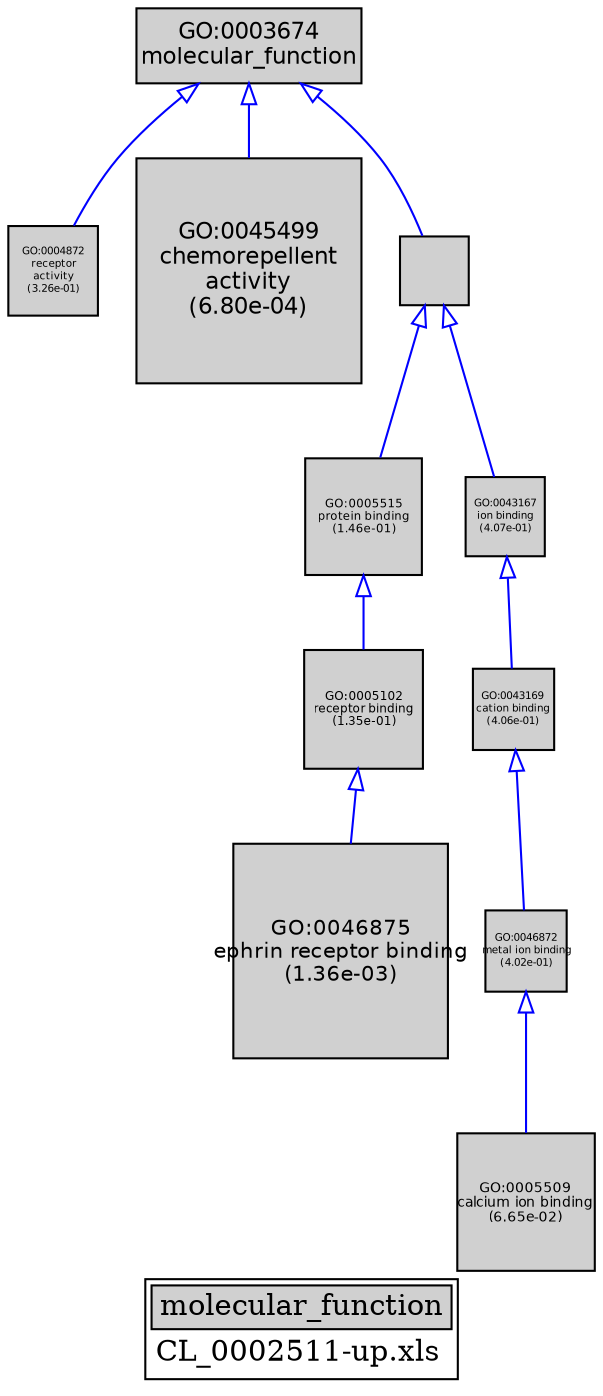 digraph "molecular_function" {
graph [ bgcolor = "#FFFFFF", label = <<TABLE COLOR="black" BGCOLOR="white"><TR><TD COLSPAN="2" BGCOLOR="#D0D0D0"><FONT COLOR="black">molecular_function</FONT></TD></TR><TR><TD BORDER="0">CL_0002511-up.xls</TD></TR></TABLE>> ];
node [ fontname = "Helvetica" ];

subgraph "nodes" {

node [ style = "filled", fixedsize = "true", width = 1, shape = "box", fontsize = 9, fillcolor = "#D0D0D0", fontcolor = "black", color = "black" ];

"GO:0005515" [ URL = "#GO:0005515", label = <<TABLE BORDER="0"><TR><TD>GO:0005515<BR/>protein binding<BR/>(1.46e-01)</TD></TR></TABLE>>, width = 0.774721471245, shape = "box", fontsize = 5.57799459297, height = 0.774721471245 ];
"GO:0043167" [ URL = "#GO:0043167", label = <<TABLE BORDER="0"><TR><TD>GO:0043167<BR/>ion binding<BR/>(4.07e-01)</TD></TR></TABLE>>, width = 0.534637876683, shape = "box", fontsize = 5.0, height = 0.534637876683 ];
"GO:0043169" [ URL = "#GO:0043169", label = <<TABLE BORDER="0"><TR><TD>GO:0043169<BR/>cation binding<BR/>(4.06e-01)</TD></TR></TABLE>>, width = 0.535524476647, shape = "box", fontsize = 5.0, height = 0.535524476647 ];
"GO:0046872" [ URL = "#GO:0046872", label = <<TABLE BORDER="0"><TR><TD>GO:0046872<BR/>metal ion binding<BR/>(4.02e-01)</TD></TR></TABLE>>, width = 0.538346735179, shape = "box", fontsize = 5.0, height = 0.538346735179 ];
"GO:0005102" [ URL = "#GO:0005102", label = <<TABLE BORDER="0"><TR><TD>GO:0005102<BR/>receptor binding<BR/>(1.35e-01)</TD></TR></TABLE>>, width = 0.79002469876, shape = "box", fontsize = 5.68817783107, height = 0.79002469876 ];
"GO:0005509" [ URL = "#GO:0005509", label = <<TABLE BORDER="0"><TR><TD>GO:0005509<BR/>calcium ion binding<BR/>(6.65e-02)</TD></TR></TABLE>>, width = 0.917706364729, shape = "box", fontsize = 6.60748582605, height = 0.917706364729 ];
"GO:0004872" [ URL = "#GO:0004872", label = <<TABLE BORDER="0"><TR><TD>GO:0004872<BR/>receptor<BR/>activity<BR/>(3.26e-01)</TD></TR></TABLE>>, width = 0.59507657422, shape = "box", fontsize = 5.0, height = 0.59507657422 ];
"GO:0045499" [ URL = "#GO:0045499", label = <<TABLE BORDER="0"><TR><TD>GO:0045499<BR/>chemorepellent<BR/>activity<BR/>(6.80e-04)</TD></TR></TABLE>>, width = 1.5, shape = "box", fontsize = 10.8, height = 1.5 ];
"GO:0005488" [ URL = "#GO:0005488", label = "", width = 0.45318433886, shape = "box", height = 0.45318433886 ];
"GO:0003674" [ URL = "#GO:0003674", label = <<TABLE BORDER="0"><TR><TD>GO:0003674<BR/>molecular_function</TD></TR></TABLE>>, width = 1.5, shape = "box", fontsize = 10.8 ];
"GO:0046875" [ URL = "#GO:0046875", label = <<TABLE BORDER="0"><TR><TD>GO:0046875<BR/>ephrin receptor binding<BR/>(1.36e-03)</TD></TR></TABLE>>, width = 1.42730115134, shape = "box", fontsize = 10.2765682897, height = 1.42730115134 ];
}
subgraph "edges" {


edge [ dir = "back", weight = 1 ];
subgraph "regulates" {


edge [ color = "cyan", arrowtail = "none" ];
subgraph "positive" {


edge [ color = "green", arrowtail = "vee" ];
}
subgraph "negative" {


edge [ color = "red", arrowtail = "tee" ];
}
}
subgraph "part_of" {


edge [ color = "purple", arrowtail = "diamond", weight = 2.5 ];
}
subgraph "is_a" {


edge [ color = "blue", arrowtail = "empty", weight = 5.0 ];
"GO:0005488" -> "GO:0005515";
"GO:0043169" -> "GO:0046872";
"GO:0005515" -> "GO:0005102";
"GO:0005488" -> "GO:0043167";
"GO:0046872" -> "GO:0005509";
"GO:0003674" -> "GO:0045499";
"GO:0043167" -> "GO:0043169";
"GO:0005102" -> "GO:0046875";
"GO:0003674" -> "GO:0004872";
"GO:0003674" -> "GO:0005488";
}
}
}
